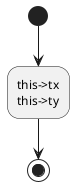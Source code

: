 @startuml

/'
    input1: double tx
    input2: double ty
'/

(*) --> "this->tx\nthis->ty"
--> (*)

@enduml